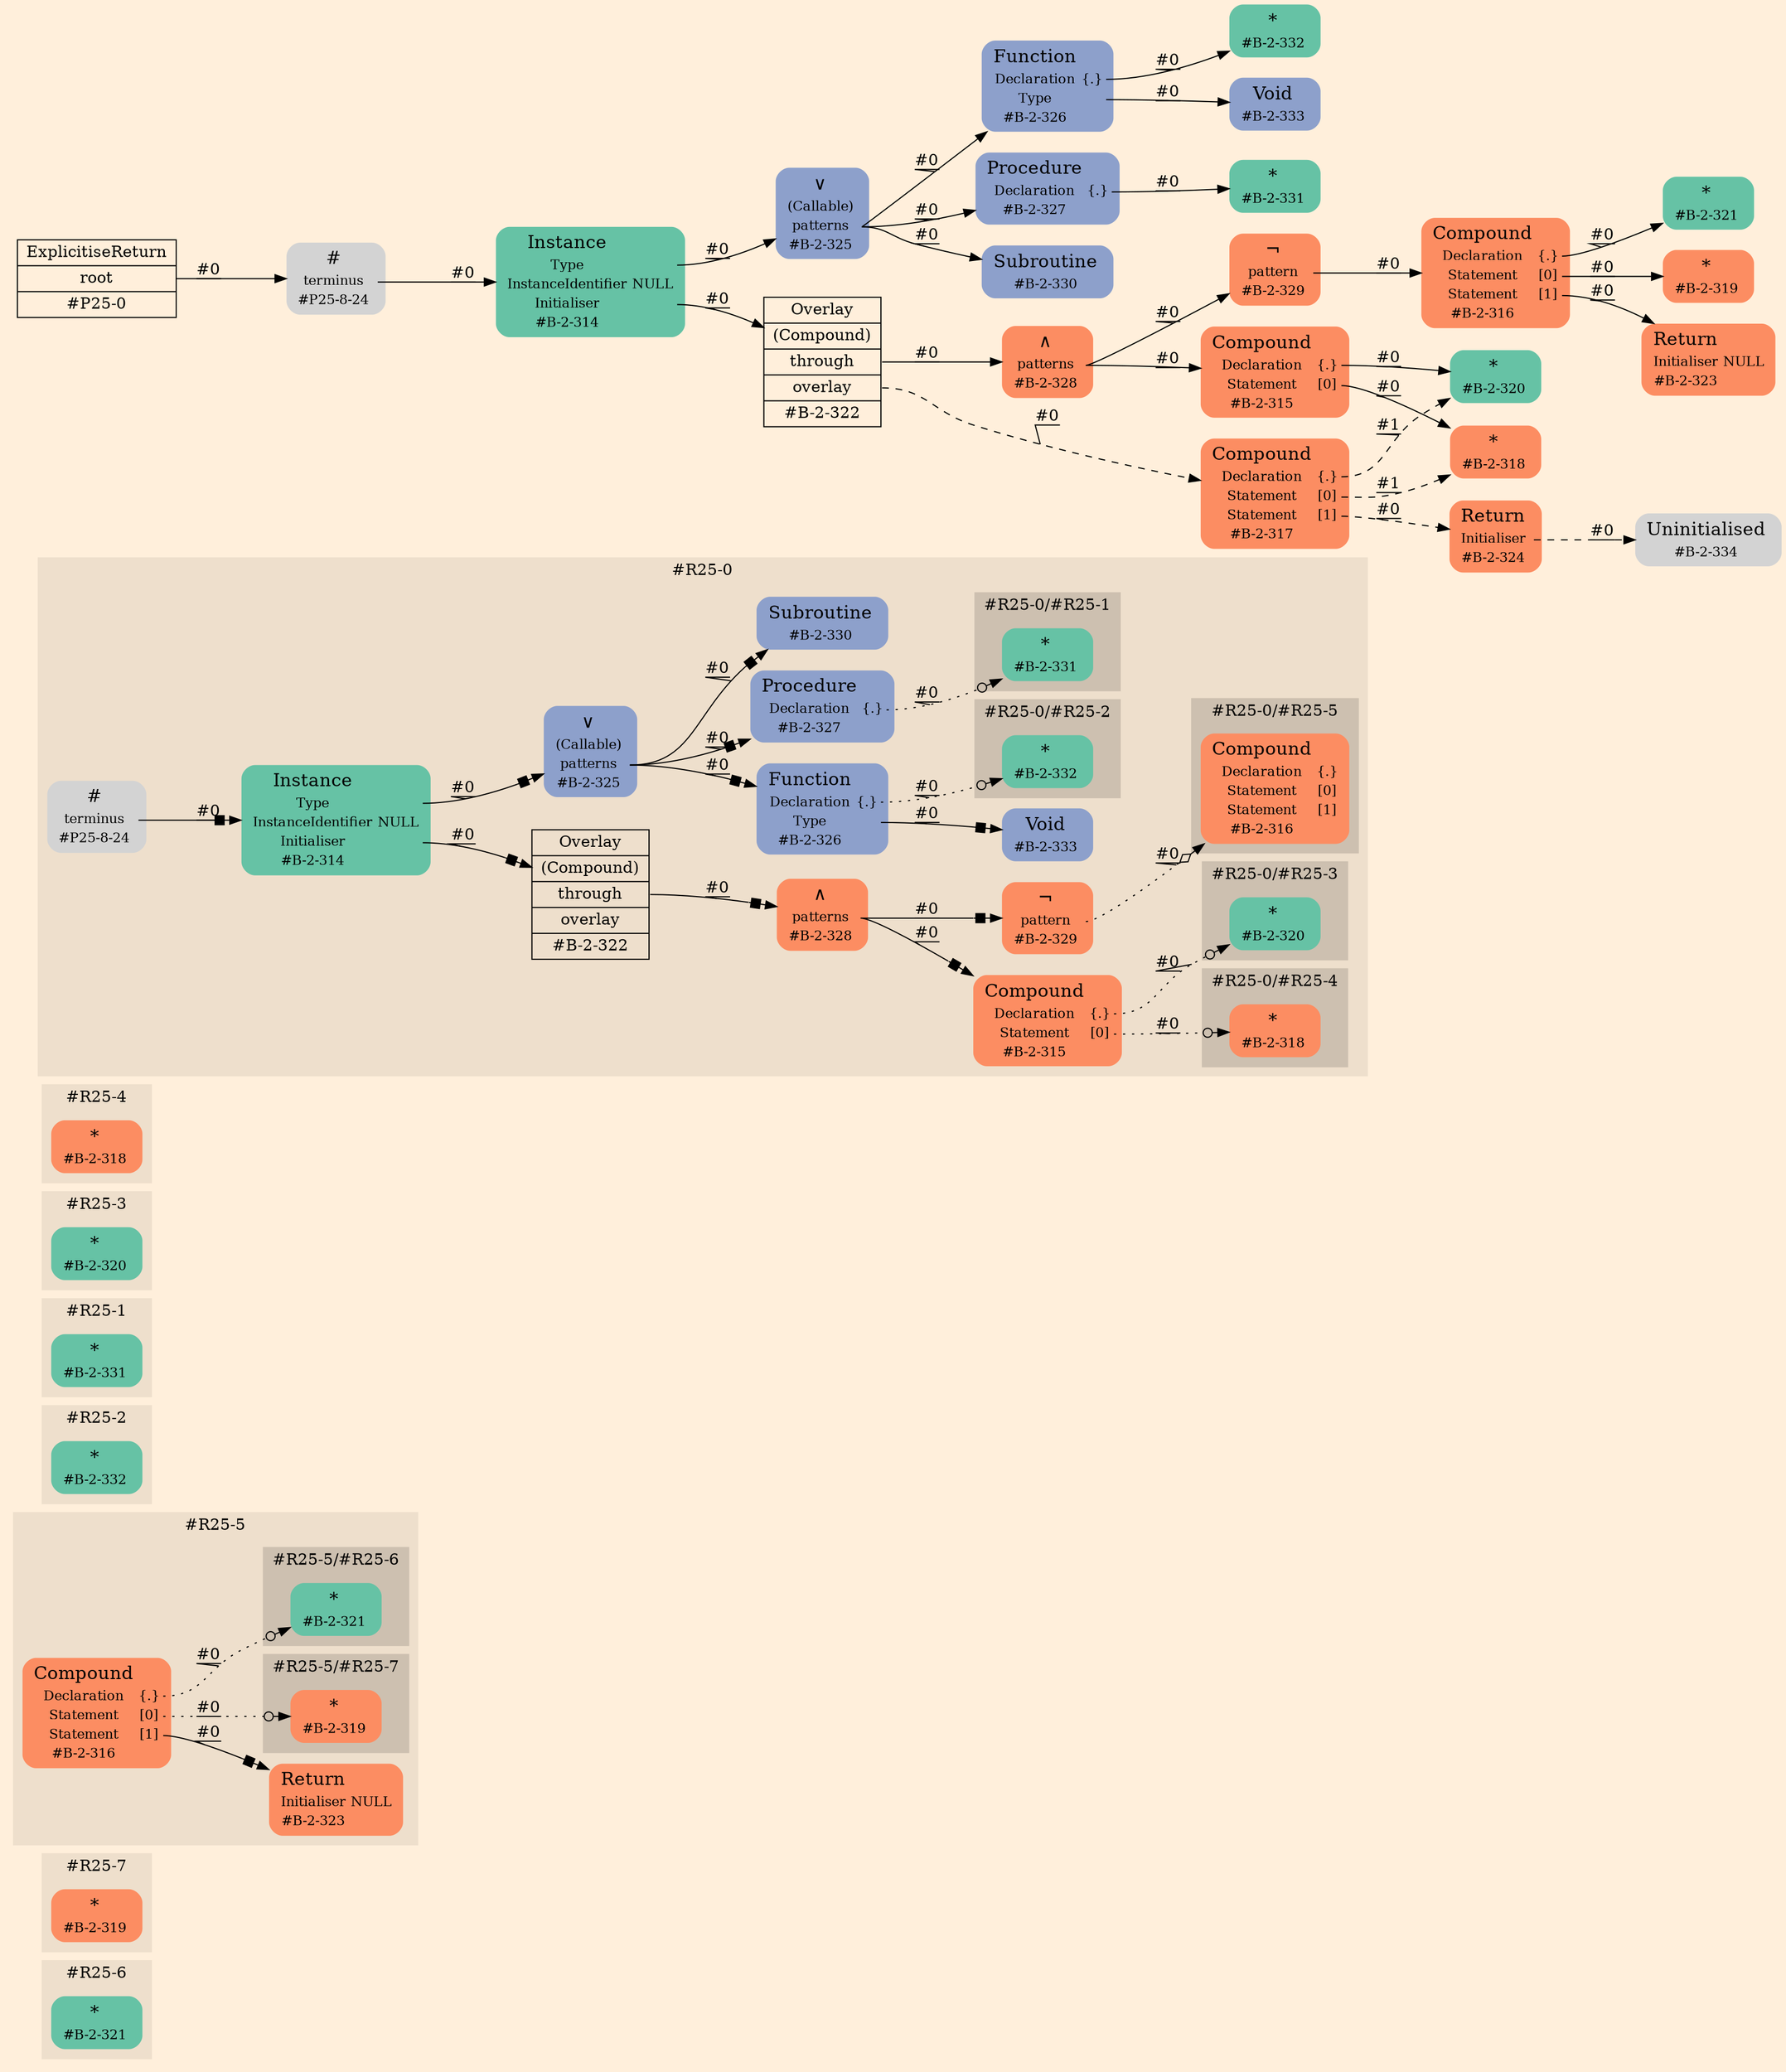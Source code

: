 digraph Inferno {
graph [
    rankdir = "LR"
    bgcolor = antiquewhite1
    color = black
    fontcolor = black
];
node [
];
// -------------------- figure #R25-6 --------------------
subgraph "cluster#R25-6" {
    label = "#R25-6"
    style = "filled"
    color = antiquewhite2
    "#R25-6/#B-2-321" [
        shape = "plaintext"
        fillcolor = "/set28/1"
        label = <<TABLE BORDER="0" CELLBORDER="0" CELLSPACING="0">
         <TR><TD><FONT POINT-SIZE="16.0">*</FONT></TD><TD></TD></TR>
         <TR><TD>#B-2-321</TD><TD PORT="port0"></TD></TR>
        </TABLE>>
        style = "rounded,filled"
        fontsize = "12"
    ];
    
}


// -------------------- figure #R25-7 --------------------
subgraph "cluster#R25-7" {
    label = "#R25-7"
    style = "filled"
    color = antiquewhite2
    "#R25-7/#B-2-319" [
        shape = "plaintext"
        fillcolor = "/set28/2"
        label = <<TABLE BORDER="0" CELLBORDER="0" CELLSPACING="0">
         <TR><TD><FONT POINT-SIZE="16.0">*</FONT></TD><TD></TD></TR>
         <TR><TD>#B-2-319</TD><TD PORT="port0"></TD></TR>
        </TABLE>>
        style = "rounded,filled"
        fontsize = "12"
    ];
    
}


// -------------------- figure #R25-5 --------------------
subgraph "cluster#R25-5" {
    label = "#R25-5"
    style = "filled"
    color = antiquewhite2
    "#R25-5/#B-2-316" [
        shape = "plaintext"
        fillcolor = "/set28/2"
        label = <<TABLE BORDER="0" CELLBORDER="0" CELLSPACING="0">
         <TR><TD><FONT POINT-SIZE="16.0">Compound</FONT></TD><TD></TD></TR>
         <TR><TD>Declaration</TD><TD PORT="port0">{.}</TD></TR>
         <TR><TD>Statement</TD><TD PORT="port1">[0]</TD></TR>
         <TR><TD>Statement</TD><TD PORT="port2">[1]</TD></TR>
         <TR><TD>#B-2-316</TD><TD PORT="port3"></TD></TR>
        </TABLE>>
        style = "rounded,filled"
        fontsize = "12"
    ];
    
    "#R25-5/#B-2-323" [
        shape = "plaintext"
        fillcolor = "/set28/2"
        label = <<TABLE BORDER="0" CELLBORDER="0" CELLSPACING="0">
         <TR><TD><FONT POINT-SIZE="16.0">Return</FONT></TD><TD></TD></TR>
         <TR><TD>Initialiser</TD><TD PORT="port0">NULL</TD></TR>
         <TR><TD>#B-2-323</TD><TD PORT="port1"></TD></TR>
        </TABLE>>
        style = "rounded,filled"
        fontsize = "12"
    ];
    
    subgraph "cluster#R25-5/#R25-7" {
        label = "#R25-5/#R25-7"
        style = "filled"
        color = antiquewhite3
        "#R25-5/#0/#B-2-319" [
            shape = "plaintext"
            fillcolor = "/set28/2"
            label = <<TABLE BORDER="0" CELLBORDER="0" CELLSPACING="0">
             <TR><TD><FONT POINT-SIZE="16.0">*</FONT></TD><TD></TD></TR>
             <TR><TD>#B-2-319</TD><TD PORT="port0"></TD></TR>
            </TABLE>>
            style = "rounded,filled"
            fontsize = "12"
        ];
        
    }
    
    subgraph "cluster#R25-5/#R25-6" {
        label = "#R25-5/#R25-6"
        style = "filled"
        color = antiquewhite3
        "#R25-5/#0/#B-2-321" [
            shape = "plaintext"
            fillcolor = "/set28/1"
            label = <<TABLE BORDER="0" CELLBORDER="0" CELLSPACING="0">
             <TR><TD><FONT POINT-SIZE="16.0">*</FONT></TD><TD></TD></TR>
             <TR><TD>#B-2-321</TD><TD PORT="port0"></TD></TR>
            </TABLE>>
            style = "rounded,filled"
            fontsize = "12"
        ];
        
    }
    
}


// -------------------- figure #R25-2 --------------------
subgraph "cluster#R25-2" {
    label = "#R25-2"
    style = "filled"
    color = antiquewhite2
    "#R25-2/#B-2-332" [
        shape = "plaintext"
        fillcolor = "/set28/1"
        label = <<TABLE BORDER="0" CELLBORDER="0" CELLSPACING="0">
         <TR><TD><FONT POINT-SIZE="16.0">*</FONT></TD><TD></TD></TR>
         <TR><TD>#B-2-332</TD><TD PORT="port0"></TD></TR>
        </TABLE>>
        style = "rounded,filled"
        fontsize = "12"
    ];
    
}


// -------------------- figure #R25-1 --------------------
subgraph "cluster#R25-1" {
    label = "#R25-1"
    style = "filled"
    color = antiquewhite2
    "#R25-1/#B-2-331" [
        shape = "plaintext"
        fillcolor = "/set28/1"
        label = <<TABLE BORDER="0" CELLBORDER="0" CELLSPACING="0">
         <TR><TD><FONT POINT-SIZE="16.0">*</FONT></TD><TD></TD></TR>
         <TR><TD>#B-2-331</TD><TD PORT="port0"></TD></TR>
        </TABLE>>
        style = "rounded,filled"
        fontsize = "12"
    ];
    
}


// -------------------- figure #R25-3 --------------------
subgraph "cluster#R25-3" {
    label = "#R25-3"
    style = "filled"
    color = antiquewhite2
    "#R25-3/#B-2-320" [
        shape = "plaintext"
        fillcolor = "/set28/1"
        label = <<TABLE BORDER="0" CELLBORDER="0" CELLSPACING="0">
         <TR><TD><FONT POINT-SIZE="16.0">*</FONT></TD><TD></TD></TR>
         <TR><TD>#B-2-320</TD><TD PORT="port0"></TD></TR>
        </TABLE>>
        style = "rounded,filled"
        fontsize = "12"
    ];
    
}


// -------------------- figure #R25-4 --------------------
subgraph "cluster#R25-4" {
    label = "#R25-4"
    style = "filled"
    color = antiquewhite2
    "#R25-4/#B-2-318" [
        shape = "plaintext"
        fillcolor = "/set28/2"
        label = <<TABLE BORDER="0" CELLBORDER="0" CELLSPACING="0">
         <TR><TD><FONT POINT-SIZE="16.0">*</FONT></TD><TD></TD></TR>
         <TR><TD>#B-2-318</TD><TD PORT="port0"></TD></TR>
        </TABLE>>
        style = "rounded,filled"
        fontsize = "12"
    ];
    
}


// -------------------- figure #R25-0 --------------------
subgraph "cluster#R25-0" {
    label = "#R25-0"
    style = "filled"
    color = antiquewhite2
    "#R25-0/#B-2-325" [
        shape = "plaintext"
        fillcolor = "/set28/3"
        label = <<TABLE BORDER="0" CELLBORDER="0" CELLSPACING="0">
         <TR><TD><FONT POINT-SIZE="16.0">∨</FONT></TD><TD></TD></TR>
         <TR><TD>(Callable)</TD><TD PORT="port0"></TD></TR>
         <TR><TD>patterns</TD><TD PORT="port1"></TD></TR>
         <TR><TD>#B-2-325</TD><TD PORT="port2"></TD></TR>
        </TABLE>>
        style = "rounded,filled"
        fontsize = "12"
    ];
    
    "#R25-0/#P25-8-24" [
        shape = "plaintext"
        label = <<TABLE BORDER="0" CELLBORDER="0" CELLSPACING="0">
         <TR><TD><FONT POINT-SIZE="16.0">#</FONT></TD><TD></TD></TR>
         <TR><TD>terminus</TD><TD PORT="port0"></TD></TR>
         <TR><TD>#P25-8-24</TD><TD PORT="port1"></TD></TR>
        </TABLE>>
        style = "rounded,filled"
        fontsize = "12"
    ];
    
    "#R25-0/#B-2-322" [
        shape = "record"
        fillcolor = antiquewhite2
        label = "<fixed> Overlay | <port0> (Compound) | <port1> through | <port2> overlay | <port3> #B-2-322"
        style = "filled"
        fontsize = "14"
        color = black
        fontcolor = black
    ];
    
    "#R25-0/#B-2-333" [
        shape = "plaintext"
        fillcolor = "/set28/3"
        label = <<TABLE BORDER="0" CELLBORDER="0" CELLSPACING="0">
         <TR><TD><FONT POINT-SIZE="16.0">Void</FONT></TD><TD></TD></TR>
         <TR><TD>#B-2-333</TD><TD PORT="port0"></TD></TR>
        </TABLE>>
        style = "rounded,filled"
        fontsize = "12"
    ];
    
    "#R25-0/#B-2-326" [
        shape = "plaintext"
        fillcolor = "/set28/3"
        label = <<TABLE BORDER="0" CELLBORDER="0" CELLSPACING="0">
         <TR><TD><FONT POINT-SIZE="16.0">Function</FONT></TD><TD></TD></TR>
         <TR><TD>Declaration</TD><TD PORT="port0">{.}</TD></TR>
         <TR><TD>Type</TD><TD PORT="port1"></TD></TR>
         <TR><TD>#B-2-326</TD><TD PORT="port2"></TD></TR>
        </TABLE>>
        style = "rounded,filled"
        fontsize = "12"
    ];
    
    "#R25-0/#B-2-314" [
        shape = "plaintext"
        fillcolor = "/set28/1"
        label = <<TABLE BORDER="0" CELLBORDER="0" CELLSPACING="0">
         <TR><TD><FONT POINT-SIZE="16.0">Instance</FONT></TD><TD></TD></TR>
         <TR><TD>Type</TD><TD PORT="port0"></TD></TR>
         <TR><TD>InstanceIdentifier</TD><TD PORT="port1">NULL</TD></TR>
         <TR><TD>Initialiser</TD><TD PORT="port2"></TD></TR>
         <TR><TD>#B-2-314</TD><TD PORT="port3"></TD></TR>
        </TABLE>>
        style = "rounded,filled"
        fontsize = "12"
    ];
    
    "#R25-0/#B-2-327" [
        shape = "plaintext"
        fillcolor = "/set28/3"
        label = <<TABLE BORDER="0" CELLBORDER="0" CELLSPACING="0">
         <TR><TD><FONT POINT-SIZE="16.0">Procedure</FONT></TD><TD></TD></TR>
         <TR><TD>Declaration</TD><TD PORT="port0">{.}</TD></TR>
         <TR><TD>#B-2-327</TD><TD PORT="port1"></TD></TR>
        </TABLE>>
        style = "rounded,filled"
        fontsize = "12"
    ];
    
    "#R25-0/#B-2-315" [
        shape = "plaintext"
        fillcolor = "/set28/2"
        label = <<TABLE BORDER="0" CELLBORDER="0" CELLSPACING="0">
         <TR><TD><FONT POINT-SIZE="16.0">Compound</FONT></TD><TD></TD></TR>
         <TR><TD>Declaration</TD><TD PORT="port0">{.}</TD></TR>
         <TR><TD>Statement</TD><TD PORT="port1">[0]</TD></TR>
         <TR><TD>#B-2-315</TD><TD PORT="port2"></TD></TR>
        </TABLE>>
        style = "rounded,filled"
        fontsize = "12"
    ];
    
    "#R25-0/#B-2-329" [
        shape = "plaintext"
        fillcolor = "/set28/2"
        label = <<TABLE BORDER="0" CELLBORDER="0" CELLSPACING="0">
         <TR><TD><FONT POINT-SIZE="16.0">¬</FONT></TD><TD></TD></TR>
         <TR><TD>pattern</TD><TD PORT="port0"></TD></TR>
         <TR><TD>#B-2-329</TD><TD PORT="port1"></TD></TR>
        </TABLE>>
        style = "rounded,filled"
        fontsize = "12"
    ];
    
    "#R25-0/#B-2-328" [
        shape = "plaintext"
        fillcolor = "/set28/2"
        label = <<TABLE BORDER="0" CELLBORDER="0" CELLSPACING="0">
         <TR><TD><FONT POINT-SIZE="16.0">∧</FONT></TD><TD></TD></TR>
         <TR><TD>patterns</TD><TD PORT="port0"></TD></TR>
         <TR><TD>#B-2-328</TD><TD PORT="port1"></TD></TR>
        </TABLE>>
        style = "rounded,filled"
        fontsize = "12"
    ];
    
    "#R25-0/#B-2-330" [
        shape = "plaintext"
        fillcolor = "/set28/3"
        label = <<TABLE BORDER="0" CELLBORDER="0" CELLSPACING="0">
         <TR><TD><FONT POINT-SIZE="16.0">Subroutine</FONT></TD><TD></TD></TR>
         <TR><TD>#B-2-330</TD><TD PORT="port0"></TD></TR>
        </TABLE>>
        style = "rounded,filled"
        fontsize = "12"
    ];
    
    subgraph "cluster#R25-0/#R25-4" {
        label = "#R25-0/#R25-4"
        style = "filled"
        color = antiquewhite3
        "#R25-0/#0/#B-2-318" [
            shape = "plaintext"
            fillcolor = "/set28/2"
            label = <<TABLE BORDER="0" CELLBORDER="0" CELLSPACING="0">
             <TR><TD><FONT POINT-SIZE="16.0">*</FONT></TD><TD></TD></TR>
             <TR><TD>#B-2-318</TD><TD PORT="port0"></TD></TR>
            </TABLE>>
            style = "rounded,filled"
            fontsize = "12"
        ];
        
    }
    
    subgraph "cluster#R25-0/#R25-3" {
        label = "#R25-0/#R25-3"
        style = "filled"
        color = antiquewhite3
        "#R25-0/#0/#B-2-320" [
            shape = "plaintext"
            fillcolor = "/set28/1"
            label = <<TABLE BORDER="0" CELLBORDER="0" CELLSPACING="0">
             <TR><TD><FONT POINT-SIZE="16.0">*</FONT></TD><TD></TD></TR>
             <TR><TD>#B-2-320</TD><TD PORT="port0"></TD></TR>
            </TABLE>>
            style = "rounded,filled"
            fontsize = "12"
        ];
        
    }
    
    subgraph "cluster#R25-0/#R25-1" {
        label = "#R25-0/#R25-1"
        style = "filled"
        color = antiquewhite3
        "#R25-0/#0/#B-2-331" [
            shape = "plaintext"
            fillcolor = "/set28/1"
            label = <<TABLE BORDER="0" CELLBORDER="0" CELLSPACING="0">
             <TR><TD><FONT POINT-SIZE="16.0">*</FONT></TD><TD></TD></TR>
             <TR><TD>#B-2-331</TD><TD PORT="port0"></TD></TR>
            </TABLE>>
            style = "rounded,filled"
            fontsize = "12"
        ];
        
    }
    
    subgraph "cluster#R25-0/#R25-2" {
        label = "#R25-0/#R25-2"
        style = "filled"
        color = antiquewhite3
        "#R25-0/#0/#B-2-332" [
            shape = "plaintext"
            fillcolor = "/set28/1"
            label = <<TABLE BORDER="0" CELLBORDER="0" CELLSPACING="0">
             <TR><TD><FONT POINT-SIZE="16.0">*</FONT></TD><TD></TD></TR>
             <TR><TD>#B-2-332</TD><TD PORT="port0"></TD></TR>
            </TABLE>>
            style = "rounded,filled"
            fontsize = "12"
        ];
        
    }
    
    subgraph "cluster#R25-0/#R25-5" {
        label = "#R25-0/#R25-5"
        style = "filled"
        color = antiquewhite3
        "#R25-0/#0/#B-2-316" [
            shape = "plaintext"
            fillcolor = "/set28/2"
            label = <<TABLE BORDER="0" CELLBORDER="0" CELLSPACING="0">
             <TR><TD><FONT POINT-SIZE="16.0">Compound</FONT></TD><TD></TD></TR>
             <TR><TD>Declaration</TD><TD PORT="port0">{.}</TD></TR>
             <TR><TD>Statement</TD><TD PORT="port1">[0]</TD></TR>
             <TR><TD>Statement</TD><TD PORT="port2">[1]</TD></TR>
             <TR><TD>#B-2-316</TD><TD PORT="port3"></TD></TR>
            </TABLE>>
            style = "rounded,filled"
            fontsize = "12"
        ];
        
    }
    
}


// -------------------- transformation figure --------------------
"CR#P25-0" [
    shape = "record"
    fillcolor = antiquewhite1
    label = "<fixed> ExplicitiseReturn | <port0> root | <port1> #P25-0"
    style = "filled"
    fontsize = "14"
    color = black
    fontcolor = black
];

"#P25-8-24" [
    shape = "plaintext"
    label = <<TABLE BORDER="0" CELLBORDER="0" CELLSPACING="0">
     <TR><TD><FONT POINT-SIZE="16.0">#</FONT></TD><TD></TD></TR>
     <TR><TD>terminus</TD><TD PORT="port0"></TD></TR>
     <TR><TD>#P25-8-24</TD><TD PORT="port1"></TD></TR>
    </TABLE>>
    style = "rounded,filled"
    fontsize = "12"
];

"#B-2-314" [
    shape = "plaintext"
    fillcolor = "/set28/1"
    label = <<TABLE BORDER="0" CELLBORDER="0" CELLSPACING="0">
     <TR><TD><FONT POINT-SIZE="16.0">Instance</FONT></TD><TD></TD></TR>
     <TR><TD>Type</TD><TD PORT="port0"></TD></TR>
     <TR><TD>InstanceIdentifier</TD><TD PORT="port1">NULL</TD></TR>
     <TR><TD>Initialiser</TD><TD PORT="port2"></TD></TR>
     <TR><TD>#B-2-314</TD><TD PORT="port3"></TD></TR>
    </TABLE>>
    style = "rounded,filled"
    fontsize = "12"
];

"#B-2-325" [
    shape = "plaintext"
    fillcolor = "/set28/3"
    label = <<TABLE BORDER="0" CELLBORDER="0" CELLSPACING="0">
     <TR><TD><FONT POINT-SIZE="16.0">∨</FONT></TD><TD></TD></TR>
     <TR><TD>(Callable)</TD><TD PORT="port0"></TD></TR>
     <TR><TD>patterns</TD><TD PORT="port1"></TD></TR>
     <TR><TD>#B-2-325</TD><TD PORT="port2"></TD></TR>
    </TABLE>>
    style = "rounded,filled"
    fontsize = "12"
];

"#B-2-326" [
    shape = "plaintext"
    fillcolor = "/set28/3"
    label = <<TABLE BORDER="0" CELLBORDER="0" CELLSPACING="0">
     <TR><TD><FONT POINT-SIZE="16.0">Function</FONT></TD><TD></TD></TR>
     <TR><TD>Declaration</TD><TD PORT="port0">{.}</TD></TR>
     <TR><TD>Type</TD><TD PORT="port1"></TD></TR>
     <TR><TD>#B-2-326</TD><TD PORT="port2"></TD></TR>
    </TABLE>>
    style = "rounded,filled"
    fontsize = "12"
];

"#B-2-332" [
    shape = "plaintext"
    fillcolor = "/set28/1"
    label = <<TABLE BORDER="0" CELLBORDER="0" CELLSPACING="0">
     <TR><TD><FONT POINT-SIZE="16.0">*</FONT></TD><TD></TD></TR>
     <TR><TD>#B-2-332</TD><TD PORT="port0"></TD></TR>
    </TABLE>>
    style = "rounded,filled"
    fontsize = "12"
];

"#B-2-333" [
    shape = "plaintext"
    fillcolor = "/set28/3"
    label = <<TABLE BORDER="0" CELLBORDER="0" CELLSPACING="0">
     <TR><TD><FONT POINT-SIZE="16.0">Void</FONT></TD><TD></TD></TR>
     <TR><TD>#B-2-333</TD><TD PORT="port0"></TD></TR>
    </TABLE>>
    style = "rounded,filled"
    fontsize = "12"
];

"#B-2-327" [
    shape = "plaintext"
    fillcolor = "/set28/3"
    label = <<TABLE BORDER="0" CELLBORDER="0" CELLSPACING="0">
     <TR><TD><FONT POINT-SIZE="16.0">Procedure</FONT></TD><TD></TD></TR>
     <TR><TD>Declaration</TD><TD PORT="port0">{.}</TD></TR>
     <TR><TD>#B-2-327</TD><TD PORT="port1"></TD></TR>
    </TABLE>>
    style = "rounded,filled"
    fontsize = "12"
];

"#B-2-331" [
    shape = "plaintext"
    fillcolor = "/set28/1"
    label = <<TABLE BORDER="0" CELLBORDER="0" CELLSPACING="0">
     <TR><TD><FONT POINT-SIZE="16.0">*</FONT></TD><TD></TD></TR>
     <TR><TD>#B-2-331</TD><TD PORT="port0"></TD></TR>
    </TABLE>>
    style = "rounded,filled"
    fontsize = "12"
];

"#B-2-330" [
    shape = "plaintext"
    fillcolor = "/set28/3"
    label = <<TABLE BORDER="0" CELLBORDER="0" CELLSPACING="0">
     <TR><TD><FONT POINT-SIZE="16.0">Subroutine</FONT></TD><TD></TD></TR>
     <TR><TD>#B-2-330</TD><TD PORT="port0"></TD></TR>
    </TABLE>>
    style = "rounded,filled"
    fontsize = "12"
];

"#B-2-322" [
    shape = "record"
    fillcolor = antiquewhite1
    label = "<fixed> Overlay | <port0> (Compound) | <port1> through | <port2> overlay | <port3> #B-2-322"
    style = "filled"
    fontsize = "14"
    color = black
    fontcolor = black
];

"#B-2-328" [
    shape = "plaintext"
    fillcolor = "/set28/2"
    label = <<TABLE BORDER="0" CELLBORDER="0" CELLSPACING="0">
     <TR><TD><FONT POINT-SIZE="16.0">∧</FONT></TD><TD></TD></TR>
     <TR><TD>patterns</TD><TD PORT="port0"></TD></TR>
     <TR><TD>#B-2-328</TD><TD PORT="port1"></TD></TR>
    </TABLE>>
    style = "rounded,filled"
    fontsize = "12"
];

"#B-2-315" [
    shape = "plaintext"
    fillcolor = "/set28/2"
    label = <<TABLE BORDER="0" CELLBORDER="0" CELLSPACING="0">
     <TR><TD><FONT POINT-SIZE="16.0">Compound</FONT></TD><TD></TD></TR>
     <TR><TD>Declaration</TD><TD PORT="port0">{.}</TD></TR>
     <TR><TD>Statement</TD><TD PORT="port1">[0]</TD></TR>
     <TR><TD>#B-2-315</TD><TD PORT="port2"></TD></TR>
    </TABLE>>
    style = "rounded,filled"
    fontsize = "12"
];

"#B-2-320" [
    shape = "plaintext"
    fillcolor = "/set28/1"
    label = <<TABLE BORDER="0" CELLBORDER="0" CELLSPACING="0">
     <TR><TD><FONT POINT-SIZE="16.0">*</FONT></TD><TD></TD></TR>
     <TR><TD>#B-2-320</TD><TD PORT="port0"></TD></TR>
    </TABLE>>
    style = "rounded,filled"
    fontsize = "12"
];

"#B-2-318" [
    shape = "plaintext"
    fillcolor = "/set28/2"
    label = <<TABLE BORDER="0" CELLBORDER="0" CELLSPACING="0">
     <TR><TD><FONT POINT-SIZE="16.0">*</FONT></TD><TD></TD></TR>
     <TR><TD>#B-2-318</TD><TD PORT="port0"></TD></TR>
    </TABLE>>
    style = "rounded,filled"
    fontsize = "12"
];

"#B-2-329" [
    shape = "plaintext"
    fillcolor = "/set28/2"
    label = <<TABLE BORDER="0" CELLBORDER="0" CELLSPACING="0">
     <TR><TD><FONT POINT-SIZE="16.0">¬</FONT></TD><TD></TD></TR>
     <TR><TD>pattern</TD><TD PORT="port0"></TD></TR>
     <TR><TD>#B-2-329</TD><TD PORT="port1"></TD></TR>
    </TABLE>>
    style = "rounded,filled"
    fontsize = "12"
];

"#B-2-316" [
    shape = "plaintext"
    fillcolor = "/set28/2"
    label = <<TABLE BORDER="0" CELLBORDER="0" CELLSPACING="0">
     <TR><TD><FONT POINT-SIZE="16.0">Compound</FONT></TD><TD></TD></TR>
     <TR><TD>Declaration</TD><TD PORT="port0">{.}</TD></TR>
     <TR><TD>Statement</TD><TD PORT="port1">[0]</TD></TR>
     <TR><TD>Statement</TD><TD PORT="port2">[1]</TD></TR>
     <TR><TD>#B-2-316</TD><TD PORT="port3"></TD></TR>
    </TABLE>>
    style = "rounded,filled"
    fontsize = "12"
];

"#B-2-321" [
    shape = "plaintext"
    fillcolor = "/set28/1"
    label = <<TABLE BORDER="0" CELLBORDER="0" CELLSPACING="0">
     <TR><TD><FONT POINT-SIZE="16.0">*</FONT></TD><TD></TD></TR>
     <TR><TD>#B-2-321</TD><TD PORT="port0"></TD></TR>
    </TABLE>>
    style = "rounded,filled"
    fontsize = "12"
];

"#B-2-319" [
    shape = "plaintext"
    fillcolor = "/set28/2"
    label = <<TABLE BORDER="0" CELLBORDER="0" CELLSPACING="0">
     <TR><TD><FONT POINT-SIZE="16.0">*</FONT></TD><TD></TD></TR>
     <TR><TD>#B-2-319</TD><TD PORT="port0"></TD></TR>
    </TABLE>>
    style = "rounded,filled"
    fontsize = "12"
];

"#B-2-323" [
    shape = "plaintext"
    fillcolor = "/set28/2"
    label = <<TABLE BORDER="0" CELLBORDER="0" CELLSPACING="0">
     <TR><TD><FONT POINT-SIZE="16.0">Return</FONT></TD><TD></TD></TR>
     <TR><TD>Initialiser</TD><TD PORT="port0">NULL</TD></TR>
     <TR><TD>#B-2-323</TD><TD PORT="port1"></TD></TR>
    </TABLE>>
    style = "rounded,filled"
    fontsize = "12"
];

"#B-2-317" [
    shape = "plaintext"
    fillcolor = "/set28/2"
    label = <<TABLE BORDER="0" CELLBORDER="0" CELLSPACING="0">
     <TR><TD><FONT POINT-SIZE="16.0">Compound</FONT></TD><TD></TD></TR>
     <TR><TD>Declaration</TD><TD PORT="port0">{.}</TD></TR>
     <TR><TD>Statement</TD><TD PORT="port1">[0]</TD></TR>
     <TR><TD>Statement</TD><TD PORT="port2">[1]</TD></TR>
     <TR><TD>#B-2-317</TD><TD PORT="port3"></TD></TR>
    </TABLE>>
    style = "rounded,filled"
    fontsize = "12"
];

"#B-2-324" [
    shape = "plaintext"
    fillcolor = "/set28/2"
    label = <<TABLE BORDER="0" CELLBORDER="0" CELLSPACING="0">
     <TR><TD><FONT POINT-SIZE="16.0">Return</FONT></TD><TD></TD></TR>
     <TR><TD>Initialiser</TD><TD PORT="port0"></TD></TR>
     <TR><TD>#B-2-324</TD><TD PORT="port1"></TD></TR>
    </TABLE>>
    style = "rounded,filled"
    fontsize = "12"
];

"#B-2-334" [
    shape = "plaintext"
    label = <<TABLE BORDER="0" CELLBORDER="0" CELLSPACING="0">
     <TR><TD><FONT POINT-SIZE="16.0">Uninitialised</FONT></TD><TD></TD></TR>
     <TR><TD>#B-2-334</TD><TD PORT="port0"></TD></TR>
    </TABLE>>
    style = "rounded,filled"
    fontsize = "12"
];



// -------------------- links --------------------
// links for block CR#P25-0
"CR#P25-0":port0 -> "#P25-8-24" [
    style="solid"
    label = "#0"
    decorate = true
    color = black
    fontcolor = black
];

// links for block #P25-8-24
"#P25-8-24":port0 -> "#B-2-314" [
    style="solid"
    label = "#0"
    decorate = true
    color = black
    fontcolor = black
];

// links for block #B-2-314
"#B-2-314":port0 -> "#B-2-325" [
    style="solid"
    label = "#0"
    decorate = true
    color = black
    fontcolor = black
];

"#B-2-314":port2 -> "#B-2-322" [
    style="solid"
    label = "#0"
    decorate = true
    color = black
    fontcolor = black
];

// links for block #B-2-325
"#B-2-325":port1 -> "#B-2-326" [
    style="solid"
    label = "#0"
    decorate = true
    color = black
    fontcolor = black
];

"#B-2-325":port1 -> "#B-2-327" [
    style="solid"
    label = "#0"
    decorate = true
    color = black
    fontcolor = black
];

"#B-2-325":port1 -> "#B-2-330" [
    style="solid"
    label = "#0"
    decorate = true
    color = black
    fontcolor = black
];

// links for block #B-2-326
"#B-2-326":port0 -> "#B-2-332" [
    style="solid"
    label = "#0"
    decorate = true
    color = black
    fontcolor = black
];

"#B-2-326":port1 -> "#B-2-333" [
    style="solid"
    label = "#0"
    decorate = true
    color = black
    fontcolor = black
];

// links for block #B-2-332
// links for block #B-2-333
// links for block #B-2-327
"#B-2-327":port0 -> "#B-2-331" [
    style="solid"
    label = "#0"
    decorate = true
    color = black
    fontcolor = black
];

// links for block #B-2-331
// links for block #B-2-330
// links for block #B-2-322
"#B-2-322":port1 -> "#B-2-328" [
    style="solid"
    label = "#0"
    decorate = true
    color = black
    fontcolor = black
];

"#B-2-322":port2 -> "#B-2-317" [
    style="dashed"
    label = "#0"
    decorate = true
    color = black
    fontcolor = black
];

// links for block #B-2-328
"#B-2-328":port0 -> "#B-2-315" [
    style="solid"
    label = "#0"
    decorate = true
    color = black
    fontcolor = black
];

"#B-2-328":port0 -> "#B-2-329" [
    style="solid"
    label = "#0"
    decorate = true
    color = black
    fontcolor = black
];

// links for block #B-2-315
"#B-2-315":port0 -> "#B-2-320" [
    style="solid"
    label = "#0"
    decorate = true
    color = black
    fontcolor = black
];

"#B-2-315":port1 -> "#B-2-318" [
    style="solid"
    label = "#0"
    decorate = true
    color = black
    fontcolor = black
];

// links for block #B-2-320
// links for block #B-2-318
// links for block #B-2-329
"#B-2-329":port0 -> "#B-2-316" [
    style="solid"
    label = "#0"
    decorate = true
    color = black
    fontcolor = black
];

// links for block #B-2-316
"#B-2-316":port0 -> "#B-2-321" [
    style="solid"
    label = "#0"
    decorate = true
    color = black
    fontcolor = black
];

"#B-2-316":port1 -> "#B-2-319" [
    style="solid"
    label = "#0"
    decorate = true
    color = black
    fontcolor = black
];

"#B-2-316":port2 -> "#B-2-323" [
    style="solid"
    label = "#0"
    decorate = true
    color = black
    fontcolor = black
];

// links for block #B-2-321
// links for block #B-2-319
// links for block #B-2-323
// links for block #B-2-317
"#B-2-317":port0 -> "#B-2-320" [
    style="dashed"
    label = "#1"
    decorate = true
    color = black
    fontcolor = black
];

"#B-2-317":port1 -> "#B-2-318" [
    style="dashed"
    label = "#1"
    decorate = true
    color = black
    fontcolor = black
];

"#B-2-317":port2 -> "#B-2-324" [
    style="dashed"
    label = "#0"
    decorate = true
    color = black
    fontcolor = black
];

// links for block #B-2-324
"#B-2-324":port0 -> "#B-2-334" [
    style="dashed"
    label = "#0"
    decorate = true
    color = black
    fontcolor = black
];

// links for block #B-2-334
// links for block #R25-0/#B-2-325
"#R25-0/#B-2-325":port1 -> "#R25-0/#B-2-326" [
    style="solid"
    arrowhead="normalnonebox"
    label = "#0"
    decorate = true
    color = black
    fontcolor = black
];

"#R25-0/#B-2-325":port1 -> "#R25-0/#B-2-327" [
    style="solid"
    arrowhead="normalnonebox"
    label = "#0"
    decorate = true
    color = black
    fontcolor = black
];

"#R25-0/#B-2-325":port1 -> "#R25-0/#B-2-330" [
    style="solid"
    arrowhead="normalnonebox"
    label = "#0"
    decorate = true
    color = black
    fontcolor = black
];

// links for block #R25-0/#P25-8-24
"#R25-0/#P25-8-24":port0 -> "#R25-0/#B-2-314" [
    style="solid"
    arrowhead="normalnonebox"
    label = "#0"
    decorate = true
    color = black
    fontcolor = black
];

// links for block #R25-0/#B-2-322
"#R25-0/#B-2-322":port1 -> "#R25-0/#B-2-328" [
    style="solid"
    arrowhead="normalnonebox"
    label = "#0"
    decorate = true
    color = black
    fontcolor = black
];

// links for block #R25-0/#B-2-333
// links for block #R25-0/#B-2-326
"#R25-0/#B-2-326":port0 -> "#R25-0/#0/#B-2-332" [
    style="dotted"
    arrowhead="normalnoneodot"
    label = "#0"
    decorate = true
    color = black
    fontcolor = black
];

"#R25-0/#B-2-326":port1 -> "#R25-0/#B-2-333" [
    style="solid"
    arrowhead="normalnonebox"
    label = "#0"
    decorate = true
    color = black
    fontcolor = black
];

// links for block #R25-0/#B-2-314
"#R25-0/#B-2-314":port0 -> "#R25-0/#B-2-325" [
    style="solid"
    arrowhead="normalnonebox"
    label = "#0"
    decorate = true
    color = black
    fontcolor = black
];

"#R25-0/#B-2-314":port2 -> "#R25-0/#B-2-322" [
    style="solid"
    arrowhead="normalnonebox"
    label = "#0"
    decorate = true
    color = black
    fontcolor = black
];

// links for block #R25-0/#B-2-327
"#R25-0/#B-2-327":port0 -> "#R25-0/#0/#B-2-331" [
    style="dotted"
    arrowhead="normalnoneodot"
    label = "#0"
    decorate = true
    color = black
    fontcolor = black
];

// links for block #R25-0/#B-2-315
"#R25-0/#B-2-315":port0 -> "#R25-0/#0/#B-2-320" [
    style="dotted"
    arrowhead="normalnoneodot"
    label = "#0"
    decorate = true
    color = black
    fontcolor = black
];

"#R25-0/#B-2-315":port1 -> "#R25-0/#0/#B-2-318" [
    style="dotted"
    arrowhead="normalnoneodot"
    label = "#0"
    decorate = true
    color = black
    fontcolor = black
];

// links for block #R25-0/#B-2-329
"#R25-0/#B-2-329":port0 -> "#R25-0/#0/#B-2-316" [
    style="dotted"
    arrowhead="normalnoneodiamond"
    label = "#0"
    decorate = true
    color = black
    fontcolor = black
];

// links for block #R25-0/#B-2-328
"#R25-0/#B-2-328":port0 -> "#R25-0/#B-2-315" [
    style="solid"
    arrowhead="normalnonebox"
    label = "#0"
    decorate = true
    color = black
    fontcolor = black
];

"#R25-0/#B-2-328":port0 -> "#R25-0/#B-2-329" [
    style="solid"
    arrowhead="normalnonebox"
    label = "#0"
    decorate = true
    color = black
    fontcolor = black
];

// links for block #R25-0/#B-2-330
// links for block #R25-0/#0/#B-2-318
// links for block #R25-0/#0/#B-2-320
// links for block #R25-0/#0/#B-2-331
// links for block #R25-0/#0/#B-2-332
// links for block #R25-0/#0/#B-2-316
// links for block #R25-4/#B-2-318
// links for block #R25-3/#B-2-320
// links for block #R25-1/#B-2-331
// links for block #R25-2/#B-2-332
// links for block #R25-5/#B-2-316
"#R25-5/#B-2-316":port0 -> "#R25-5/#0/#B-2-321" [
    style="dotted"
    arrowhead="normalnoneodot"
    label = "#0"
    decorate = true
    color = black
    fontcolor = black
];

"#R25-5/#B-2-316":port1 -> "#R25-5/#0/#B-2-319" [
    style="dotted"
    arrowhead="normalnoneodot"
    label = "#0"
    decorate = true
    color = black
    fontcolor = black
];

"#R25-5/#B-2-316":port2 -> "#R25-5/#B-2-323" [
    style="solid"
    arrowhead="normalnonebox"
    label = "#0"
    decorate = true
    color = black
    fontcolor = black
];

// links for block #R25-5/#B-2-323
// links for block #R25-5/#0/#B-2-319
// links for block #R25-5/#0/#B-2-321
// links for block #R25-7/#B-2-319
// links for block #R25-6/#B-2-321
}

